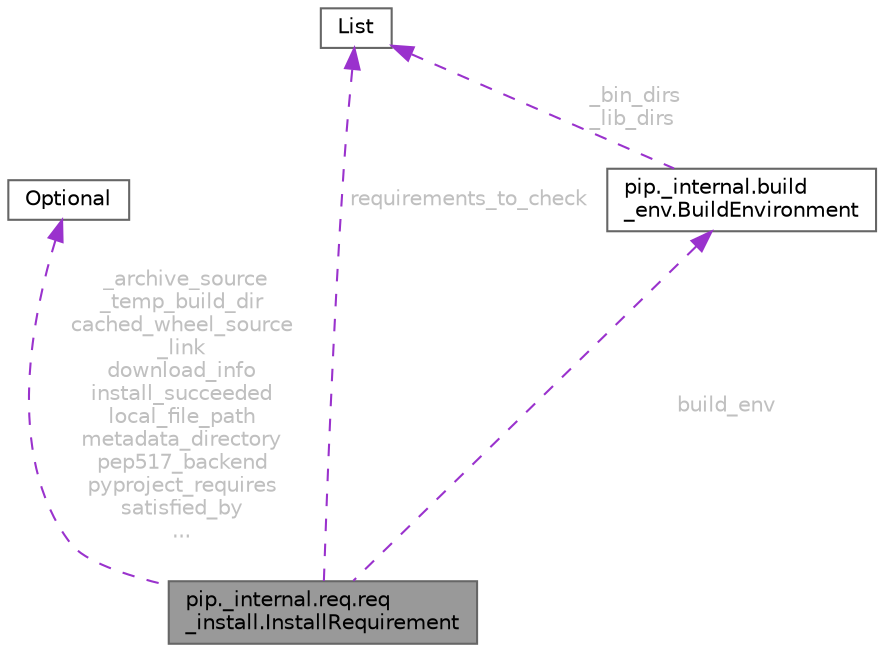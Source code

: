 digraph "pip._internal.req.req_install.InstallRequirement"
{
 // LATEX_PDF_SIZE
  bgcolor="transparent";
  edge [fontname=Helvetica,fontsize=10,labelfontname=Helvetica,labelfontsize=10];
  node [fontname=Helvetica,fontsize=10,shape=box,height=0.2,width=0.4];
  Node1 [id="Node000001",label="pip._internal.req.req\l_install.InstallRequirement",height=0.2,width=0.4,color="gray40", fillcolor="grey60", style="filled", fontcolor="black",tooltip=" "];
  Node2 -> Node1 [id="edge1_Node000001_Node000002",dir="back",color="darkorchid3",style="dashed",tooltip=" ",label=" _archive_source\n_temp_build_dir\ncached_wheel_source\l_link\ndownload_info\ninstall_succeeded\nlocal_file_path\nmetadata_directory\npep517_backend\npyproject_requires\nsatisfied_by\n...",fontcolor="grey" ];
  Node2 [id="Node000002",label="Optional",height=0.2,width=0.4,color="gray40", fillcolor="white", style="filled",tooltip=" "];
  Node3 -> Node1 [id="edge2_Node000001_Node000003",dir="back",color="darkorchid3",style="dashed",tooltip=" ",label=" build_env",fontcolor="grey" ];
  Node3 [id="Node000003",label="pip._internal.build\l_env.BuildEnvironment",height=0.2,width=0.4,color="gray40", fillcolor="white", style="filled",URL="$classpip_1_1__internal_1_1build__env_1_1_build_environment.html",tooltip=" "];
  Node4 -> Node3 [id="edge3_Node000003_Node000004",dir="back",color="darkorchid3",style="dashed",tooltip=" ",label=" _bin_dirs\n_lib_dirs",fontcolor="grey" ];
  Node4 [id="Node000004",label="List",height=0.2,width=0.4,color="gray40", fillcolor="white", style="filled",tooltip=" "];
  Node4 -> Node1 [id="edge4_Node000001_Node000004",dir="back",color="darkorchid3",style="dashed",tooltip=" ",label=" requirements_to_check",fontcolor="grey" ];
}
